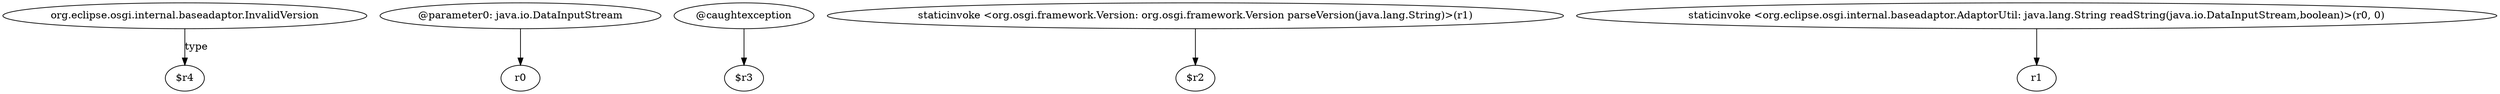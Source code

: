 digraph g {
0[label="org.eclipse.osgi.internal.baseadaptor.InvalidVersion"]
1[label="$r4"]
0->1[label="type"]
2[label="@parameter0: java.io.DataInputStream"]
3[label="r0"]
2->3[label=""]
4[label="@caughtexception"]
5[label="$r3"]
4->5[label=""]
6[label="staticinvoke <org.osgi.framework.Version: org.osgi.framework.Version parseVersion(java.lang.String)>(r1)"]
7[label="$r2"]
6->7[label=""]
8[label="staticinvoke <org.eclipse.osgi.internal.baseadaptor.AdaptorUtil: java.lang.String readString(java.io.DataInputStream,boolean)>(r0, 0)"]
9[label="r1"]
8->9[label=""]
}